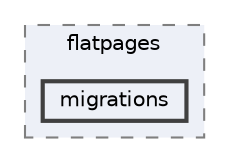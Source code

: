 digraph "C:/Users/LukeMabie/documents/Development/Password_Saver_Using_Django-master/venv/Lib/site-packages/django/contrib/flatpages/migrations"
{
 // LATEX_PDF_SIZE
  bgcolor="transparent";
  edge [fontname=Helvetica,fontsize=10,labelfontname=Helvetica,labelfontsize=10];
  node [fontname=Helvetica,fontsize=10,shape=box,height=0.2,width=0.4];
  compound=true
  subgraph clusterdir_6548963c51120f0e2a1b6ece0ff8d483 {
    graph [ bgcolor="#edf0f7", pencolor="grey50", label="flatpages", fontname=Helvetica,fontsize=10 style="filled,dashed", URL="dir_6548963c51120f0e2a1b6ece0ff8d483.html",tooltip=""]
  dir_f0ce47ef27b4075a5d5d5dd8470f8bda [label="migrations", fillcolor="#edf0f7", color="grey25", style="filled,bold", URL="dir_f0ce47ef27b4075a5d5d5dd8470f8bda.html",tooltip=""];
  }
}
